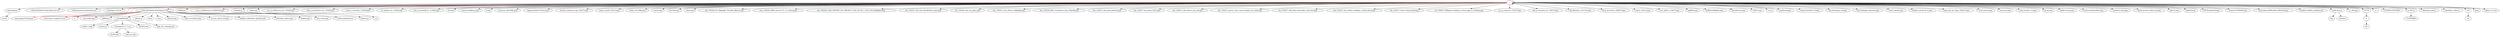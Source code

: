 strict digraph G {
ratio=compress;
concentrate=true;
"/" -> "/";
"/" -> "optimizely.js";
"/" -> "c?launchVideoOverlayTopics.r4.css";
"/" -> "c?bentonsanscondmedium.css";
"/" -> "teamlogos.r18.css";
"/" -> "c?launchVideoOverlayTopics.r5.js";
"/" -> "sbMaster";
"/" -> "cric_g_williamson_b3_608x342.jpg";
"/" -> "espn.pluginTracking.js";
"/" -> "nodetag.js";
"/" -> "video.png";
"/" -> "cric_g_williamson_b3_110x62.jpg";
"/" -> "nba_g_westbrook-_b2_110x62.jpg";
"/" -> "mma_e_rouscat2_110x62.jpg";
"/" -> "sn_taishan_b1_110x62.jpg";
"/" -> "ncb_a_marshall_b1_110x62.jpg";
"/" -> "live.gif";
"/" -> "watch_headlines.png";
"/" -> "in.gif";
"/" -> "simmons_bill_80fp.png";
"/" -> "logo-grantland-78x10.png";
"/" -> "browns_helmet_g_mp_134x75.jpg";
"/" -> "espn_cricinfo_55x13.png";
"/" -> "reilly_rick_80fp.png";
"/" -> "watch.png";
"/" -> "fox-538.png";
"/" -> "clear.png";
"/" -> "dm_150228_SC_Highlight_Thunder_Blazers.jpg";
"/" -> "com_150228_MMA_Invicta_FC_11_Cyborg.jpg";
"/" -> "dm_150228_COM_CRICKET_HL_CRICWC15_Feb_28_NZ_v_AUS_Full_Highlights.jpg";
"/" -> "dm_150227_nhl_cohn_blackhawks_injury.jpg";
"/" -> "dm_150228_nba_top_plaus.jpg";
"/" -> "dm_150227_Cavs_Pacers_Highlight.jpg";
"/" -> "dm_150228_NBA_Countdown_East_Playoffs.jpg";
"/" -> "dm_150227_nba_heat_pelicans.jpg";
"/" -> "dm_150227_the_pulse_0227.jpg";
"/" -> "dm_150227_nba_lebron_mvp_eft.jpg";
"/" -> "dm_150227_nascar_news_travis_kvapil_car_stolen.jpg";
"/" -> "dm_150227_mlb_felix_hernandez_interview.jpg";
"/" -> "dm_150227_ncb_wilbon_stallings_verbal_abuse.jpg";
"/" -> "dm_150227_Trace_Young_Dunk.jpg";
"/" -> "int_150227_Pellegrini_looking_to_close_gap_on_Chelsea.jpg";
"/" -> "soc_g_rooney1x_134x75.jpg";
"/" -> "nhl_g_vermette_d1_134x75.jpg";
"/" -> "nfl_nflnation_13x113a.png";
"/" -> "nfl_g_mccown1x_288x75.jpg";
"/" -> "espnw_55x13.png";
"/" -> "ncw_split1x_134x75.jpg";
"/" -> "pollBtn.png";
"/" -> "pollViewMapBtn.png";
"/" -> "btn-discuss.png";
"/" -> "14001.png";
"optimizely.js" -> "event";
"/" -> "vrs.js";
"c?launchVideoOverlayTopics.r5.js" -> "beta";
"c?launchVideoOverlayTopics.r5.js" -> "user";
"/" -> "espnfrontpage";
"vrs.js" -> "/";
"/" -> "/";
"/" -> "social_facebook_14.png";
"/" -> "bg_frontpage_red.jpg";
"/" -> "bg_frontpage_elements.jpg";
"/" -> "trans_border.png";
"/" -> "header_sprite_fp.v4.png";
"/" -> "espn_top_nav_logo_109x27.png";
"/" -> "icon-search.png";
"/" -> "icon-cart.png";
"/" -> "trans_border_15.png";
"/" -> "fp_sb.png";
"c?launchVideoOverlayTopics.r5.js" -> "play22.png";
"c?launchVideoOverlayTopics.r5.js" -> "logo-sc-trends2.png";
"/" -> "bullet-retina.png";
"/" -> "arrow-mod-headline.png";
"/" -> "gradient_back.jpg";
"/" -> "sprite-arrows-slider-nav.png";
"/" -> "play72.png";
"/" -> "play48.png";
"/" -> "SFC09_playnow.jpg";
"/" -> "master-07092009.png";
"/" -> "espn-shop.mlbHoodies.300x100.jpg";
"/" -> "module_header_gradient.gif";
"c?launchVideoOverlayTopics.r5.js" -> "c?js=espn.ui.shpoll.r3-4.js";
"/" -> "moth-min.js";
"c?launchVideoOverlayTopics.r5.js" -> "sn_icon_sprite_40.png";
"c?launchVideoOverlayTopics.r5.js" -> "module_subheader_gradient.gif";
"c?launchVideoOverlayTopics.r5.js" -> "uOverlay_sprite.png";
"c?launchVideoOverlayTopics.r5.js" -> "loading.gif";
"c?launchVideoOverlayTopics.r5.js" -> "btn_close.png";
"c?launchVideoOverlayTopics.r5.js" -> "c?externalnielsen.js";
"c?launchVideoOverlayTopics.r5.js" -> "beacon.js";
"/" -> "sc_300.jpg";
"c?launchVideoOverlayTopics.r5.js" -> "x-";
"c?launchVideoOverlayTopics.r5.js" -> "icon-radio.png";
"moth-min.js" -> "initialize";
"677 B" -> "b";
"/" -> "m";
"/" -> "s27636133527848";
"b" -> "b2";
"moth-min.js" -> "log";
"c?launchVideoOverlayTopics.r5.js" -> "allMenus";
"c?launchVideoOverlayTopics.r5.js" -> "streakModule";
"/" -> "nr-100.js";
"/" -> "chartbeat_pub.js";
"/" -> "chartbeat_video.js";
"nodetag.js" -> "s.js";
"nr-100.js" -> "7c16f39f8d";
"0 B" -> "ad";
"/" -> "ping";
"streakModule" -> "c?js=jquery-1.7.1.js";
"streakModule" -> "dateFormat";
"streakModule" -> "logo_sfc_redesign.gif";
"streakModule" -> "loader_w.gif";
"streakModule" -> "sOmni.js";
"c?js=jquery-1.7.1.js" -> "checks.gif";
"c?js=jquery-1.7.1.js" -> "logo_p1.png";
"c?launchVideoOverlayTopics.r5.js" -> "player.js";
"/" -> "player_v2.swf";
"/" -> "677 B";
"/" -> "0 B";
"c?launchVideoOverlayTopics.r5.js" -> "/"[color=red];
"sbMaster" -> "/"[color=red];
"c?launchVideoOverlayTopics.r5.js" -> "espn.pluginTracking.js"[color=red];
"c?js=espn.ui.shpoll.r3-4.js" -> "/"[color=red];
}
